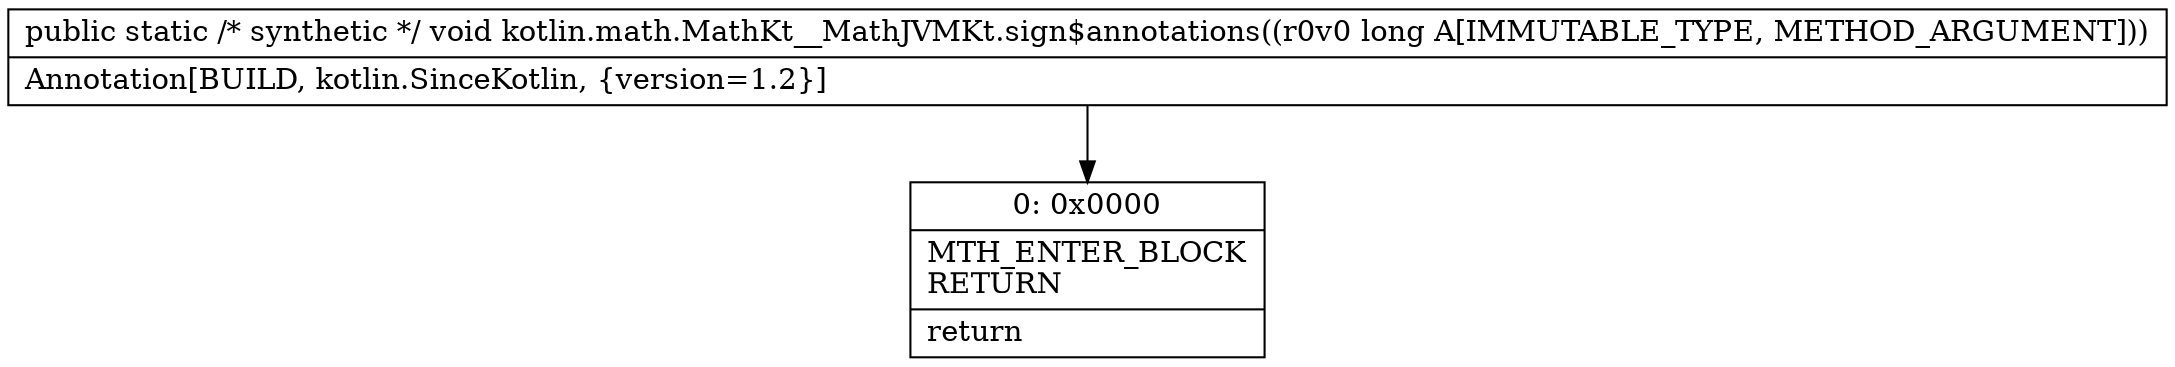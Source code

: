 digraph "CFG forkotlin.math.MathKt__MathJVMKt.sign$annotations(J)V" {
Node_0 [shape=record,label="{0\:\ 0x0000|MTH_ENTER_BLOCK\lRETURN\l|return\l}"];
MethodNode[shape=record,label="{public static \/* synthetic *\/ void kotlin.math.MathKt__MathJVMKt.sign$annotations((r0v0 long A[IMMUTABLE_TYPE, METHOD_ARGUMENT]))  | Annotation[BUILD, kotlin.SinceKotlin, \{version=1.2\}]\l}"];
MethodNode -> Node_0;
}

